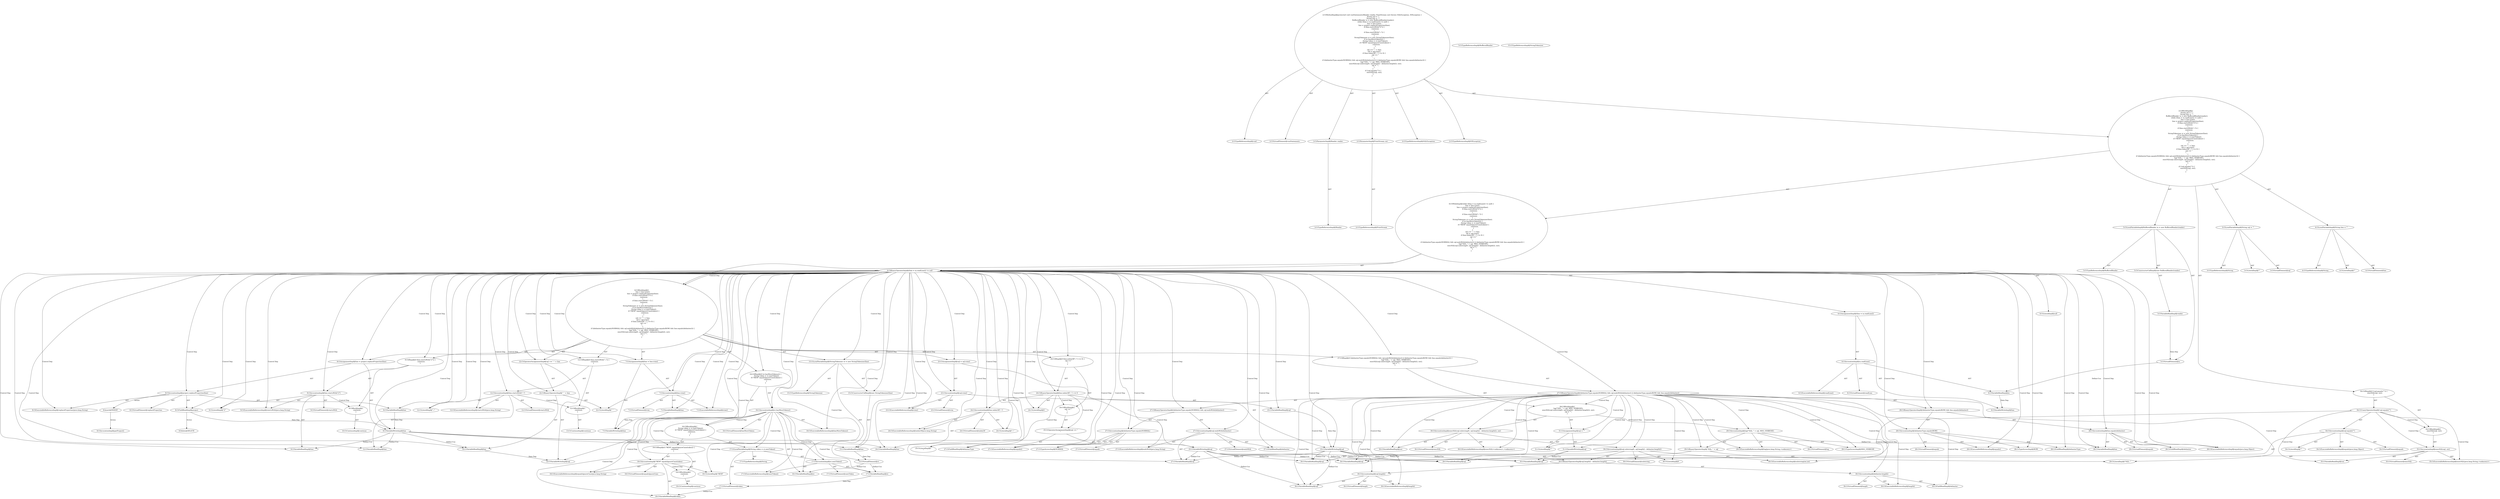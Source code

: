 digraph "runStatements#?,Reader,PrintStream" {
0 [label="2:CtTypeReferenceImpl@void" shape=ellipse]
1 [label="2:CtVirtualElement@runStatements" shape=ellipse]
2 [label="2:CtParameterImpl@Reader reader" shape=ellipse]
3 [label="2:CtTypeReferenceImpl@Reader" shape=ellipse]
4 [label="2:CtParameterImpl@PrintStream out" shape=ellipse]
5 [label="2:CtTypeReferenceImpl@PrintStream" shape=ellipse]
6 [label="2:CtTypeReferenceImpl@SQLException" shape=ellipse]
7 [label="2:CtTypeReferenceImpl@IOException" shape=ellipse]
8 [label="3:CtTypeReferenceImpl@String" shape=ellipse]
9 [label="3:CtLiteralImpl@\"\"" shape=ellipse]
10 [label="3:CtVirtualElement@sql" shape=ellipse]
11 [label="3:CtLocalVariableImpl@String sql = \"\"" shape=ellipse]
12 [label="4:CtTypeReferenceImpl@String" shape=ellipse]
13 [label="4:CtLiteralImpl@\"\"" shape=ellipse]
14 [label="4:CtVirtualElement@line" shape=ellipse]
15 [label="4:CtLocalVariableImpl@String line = \"\"" shape=ellipse]
16 [label="5:CtTypeReferenceImpl@BufferedReader" shape=ellipse]
17 [label="5:CtTypeReferenceImpl@BufferedReader" shape=ellipse]
18 [label="5:CtVariableReadImpl@reader" shape=ellipse]
19 [label="5:CtConstructorCallImpl@new BufferedReader(reader)" shape=ellipse]
20 [label="5:CtVirtualElement@in" shape=ellipse]
21 [label="5:CtLocalVariableImpl@BufferedReader in = new BufferedReader(reader)" shape=ellipse]
22 [label="6:CtVariableWriteImpl@line" shape=ellipse]
23 [label="6:CtExecutableReferenceImpl@readLine()" shape=ellipse]
24 [label="6:CtVirtualElement@readLine" shape=ellipse]
25 [label="6:CtVariableReadImpl@in" shape=ellipse]
26 [label="6:CtInvocationImpl@in.readLine()" shape=ellipse]
27 [label="6:CtAssignmentImpl@(line = in.readLine())" shape=ellipse]
28 [label="6:CtLiteralImpl@null" shape=ellipse]
29 [label="6:CtBinaryOperatorImpl@(line = in.readLine()) != null" shape=ellipse]
30 [label="7:CtVariableWriteImpl@line" shape=ellipse]
31 [label="7:CtExecutableReferenceImpl@trim()" shape=ellipse]
32 [label="7:CtVirtualElement@trim" shape=ellipse]
33 [label="7:CtVariableReadImpl@line" shape=ellipse]
34 [label="7:CtInvocationImpl@line.trim()" shape=ellipse]
35 [label="7:CtAssignmentImpl@line = line.trim()" shape=ellipse]
36 [label="8:CtVariableWriteImpl@line" shape=ellipse]
37 [label="8:CtExecutableReferenceImpl@replaceProperties(java.lang.String)" shape=ellipse]
38 [label="8:CtVirtualElement@replaceProperties" shape=ellipse]
39 [label="8:CtFieldReadImpl@project" shape=ellipse]
40 [label="8:CtVariableReadImpl@line" shape=ellipse]
41 [label="8:CtInvocationImpl@project.replaceProperties(line)" shape=ellipse]
42 [label="8:CtAssignmentImpl@line = project.replaceProperties(line)" shape=ellipse]
43 [label="9:CtExecutableReferenceImpl@startsWith(java.lang.String)" shape=ellipse]
44 [label="9:CtVirtualElement@startsWith" shape=ellipse]
45 [label="9:CtVariableReadImpl@line" shape=ellipse]
46 [label="9:CtLiteralImpl@\"//\"" shape=ellipse]
47 [label="9:CtInvocationImpl@line.startsWith(\"//\")" shape=ellipse]
48 [label="10:CtContinueImpl@continue" shape=ellipse]
49 [label="9:CtBlockImpl@\{
    continue;
\}" shape=ellipse]
50 [label="9:CtIfImpl@if (line.startsWith(\"//\")) \{
    continue;
\}" shape=ellipse]
51 [label="12:CtExecutableReferenceImpl@startsWith(java.lang.String)" shape=ellipse]
52 [label="12:CtVirtualElement@startsWith" shape=ellipse]
53 [label="12:CtVariableReadImpl@line" shape=ellipse]
54 [label="12:CtLiteralImpl@\"--\"" shape=ellipse]
55 [label="12:CtInvocationImpl@line.startsWith(\"--\")" shape=ellipse]
56 [label="13:CtContinueImpl@continue" shape=ellipse]
57 [label="12:CtBlockImpl@\{
    continue;
\}" shape=ellipse]
58 [label="12:CtIfImpl@if (line.startsWith(\"--\")) \{
    continue;
\}" shape=ellipse]
59 [label="15:CtTypeReferenceImpl@StringTokenizer" shape=ellipse]
60 [label="15:CtTypeReferenceImpl@StringTokenizer" shape=ellipse]
61 [label="15:CtVariableReadImpl@line" shape=ellipse]
62 [label="15:CtConstructorCallImpl@new StringTokenizer(line)" shape=ellipse]
63 [label="15:CtVirtualElement@st" shape=ellipse]
64 [label="15:CtLocalVariableImpl@StringTokenizer st = new StringTokenizer(line)" shape=ellipse]
65 [label="16:CtExecutableReferenceImpl@hasMoreTokens()" shape=ellipse]
66 [label="16:CtVirtualElement@hasMoreTokens" shape=ellipse]
67 [label="16:CtVariableReadImpl@st" shape=ellipse]
68 [label="16:CtInvocationImpl@st.hasMoreTokens()" shape=ellipse]
69 [label="17:CtTypeReferenceImpl@String" shape=ellipse]
70 [label="17:CtExecutableReferenceImpl@nextToken()" shape=ellipse]
71 [label="17:CtVirtualElement@nextToken" shape=ellipse]
72 [label="17:CtVariableReadImpl@st" shape=ellipse]
73 [label="17:CtInvocationImpl@st.nextToken()" shape=ellipse]
74 [label="17:CtVirtualElement@token" shape=ellipse]
75 [label="17:CtLocalVariableImpl@String token = st.nextToken()" shape=ellipse]
76 [label="18:CtExecutableReferenceImpl@equalsIgnoreCase(java.lang.String)" shape=ellipse]
77 [label="18:CtVirtualElement@equalsIgnoreCase" shape=ellipse]
78 [label="18:CtLiteralImpl@\"REM\"" shape=ellipse]
79 [label="18:CtVariableReadImpl@token" shape=ellipse]
80 [label="18:CtInvocationImpl@\"REM\".equalsIgnoreCase(token)" shape=ellipse]
81 [label="19:CtContinueImpl@continue" shape=ellipse]
82 [label="18:CtBlockImpl@\{
    continue;
\}" shape=ellipse]
83 [label="18:CtIfImpl@if (\"REM\".equalsIgnoreCase(token)) \{
    continue;
\}" shape=ellipse]
84 [label="16:CtBlockImpl@\{
    String token = st.nextToken();
    if (\"REM\".equalsIgnoreCase(token)) \{
        continue;
    \}
\}" shape=ellipse]
85 [label="16:CtIfImpl@if (st.hasMoreTokens()) \{
    String token = st.nextToken();
    if (\"REM\".equalsIgnoreCase(token)) \{
        continue;
    \}
\}" shape=ellipse]
86 [label="22:CtVariableWriteImpl@sql" shape=ellipse]
87 [label="22:CtLiteralImpl@\" \"" shape=ellipse]
88 [label="22:CtVariableReadImpl@line" shape=ellipse]
89 [label="22:CtBinaryOperatorImpl@\" \" + line" shape=ellipse]
90 [label="22:CtOperatorAssignmentImpl@sql += \" \" + line" shape=ellipse]
91 [label="23:CtVariableWriteImpl@sql" shape=ellipse]
92 [label="23:CtExecutableReferenceImpl@trim()" shape=ellipse]
93 [label="23:CtVirtualElement@trim" shape=ellipse]
94 [label="23:CtVariableReadImpl@sql" shape=ellipse]
95 [label="23:CtInvocationImpl@sql.trim()" shape=ellipse]
96 [label="23:CtAssignmentImpl@sql = sql.trim()" shape=ellipse]
97 [label="24:CtExecutableReferenceImpl@indexOf(java.lang.String)" shape=ellipse]
98 [label="24:CtVirtualElement@indexOf" shape=ellipse]
99 [label="24:CtVariableReadImpl@line" shape=ellipse]
100 [label="24:CtLiteralImpl@\"--\"" shape=ellipse]
101 [label="24:CtInvocationImpl@line.indexOf(\"--\")" shape=ellipse]
102 [label="24:CtLiteralImpl@0" shape=ellipse]
103 [label="24:CtBinaryOperatorImpl@line.indexOf(\"--\") >= 0" shape=ellipse]
104 [label="25:CtVariableWriteImpl@sql" shape=ellipse]
105 [label="25:CtLiteralImpl@\"\n\"" shape=ellipse]
106 [label="25:CtOperatorAssignmentImpl@sql += \"\n\"" shape=ellipse]
107 [label="24:CtBlockImpl@\{
    sql += \"\n\";
\}" shape=ellipse]
108 [label="24:CtIfImpl@if (line.indexOf(\"--\") >= 0) \{
    sql += \"\n\";
\}" shape=ellipse]
109 [label="27:CtExecutableReferenceImpl@equals()" shape=ellipse]
110 [label="27:CtVirtualElement@equals" shape=ellipse]
111 [label="27:CtFieldReadImpl@delimiterType" shape=ellipse]
112 [label="27:CtTypeAccessImpl@NORMAL" shape=ellipse]
113 [label="27:CtInvocationImpl@delimiterType.equals(NORMAL)" shape=ellipse]
114 [label="27:CtExecutableReferenceImpl@endsWith(java.lang.String)" shape=ellipse]
115 [label="27:CtVirtualElement@endsWith" shape=ellipse]
116 [label="27:CtVariableReadImpl@sql" shape=ellipse]
117 [label="27:CtFieldReadImpl@delimiter" shape=ellipse]
118 [label="27:CtInvocationImpl@sql.endsWith(delimiter)" shape=ellipse]
119 [label="27:CtBinaryOperatorImpl@(delimiterType.equals(NORMAL) && sql.endsWith(delimiter))" shape=ellipse]
120 [label="28:CtExecutableReferenceImpl@equals()" shape=ellipse]
121 [label="28:CtVirtualElement@equals" shape=ellipse]
122 [label="28:CtFieldReadImpl@delimiterType" shape=ellipse]
123 [label="28:CtTypeAccessImpl@ROW" shape=ellipse]
124 [label="28:CtInvocationImpl@delimiterType.equals(ROW)" shape=ellipse]
125 [label="28:CtExecutableReferenceImpl@equals(java.lang.Object)" shape=ellipse]
126 [label="28:CtVirtualElement@equals" shape=ellipse]
127 [label="28:CtVariableReadImpl@line" shape=ellipse]
128 [label="28:CtFieldReadImpl@delimiter" shape=ellipse]
129 [label="28:CtInvocationImpl@line.equals(delimiter)" shape=ellipse]
130 [label="28:CtBinaryOperatorImpl@(delimiterType.equals(ROW) && line.equals(delimiter))" shape=ellipse]
131 [label="27:CtBinaryOperatorImpl@(delimiterType.equals(NORMAL) && sql.endsWith(delimiter)) || (delimiterType.equals(ROW) && line.equals(delimiter))" shape=ellipse]
132 [label="29:CtExecutableReferenceImpl@log(java.lang.String,<unknown>)" shape=ellipse]
133 [label="29:CtVirtualElement@log" shape=ellipse]
134 [label="29:CtLiteralImpl@\"SQL: \"" shape=ellipse]
135 [label="29:CtVariableReadImpl@sql" shape=ellipse]
136 [label="29:CtBinaryOperatorImpl@\"SQL: \" + sql" shape=ellipse]
137 [label="29:CtTypeAccessImpl@MSG_VERBOSE" shape=ellipse]
138 [label="29:CtInvocationImpl@log(\"SQL: \" + sql, MSG_VERBOSE)" shape=ellipse]
139 [label="30:CtExecutableReferenceImpl@execSQL(<unknown>,<unknown>)" shape=ellipse]
140 [label="30:CtVirtualElement@execSQL" shape=ellipse]
141 [label="30:CtExecutableReferenceImpl@substring(int,int)" shape=ellipse]
142 [label="30:CtVirtualElement@substring" shape=ellipse]
143 [label="30:CtVariableReadImpl@sql" shape=ellipse]
144 [label="30:CtLiteralImpl@0" shape=ellipse]
145 [label="30:CtExecutableReferenceImpl@length()" shape=ellipse]
146 [label="30:CtVirtualElement@length" shape=ellipse]
147 [label="30:CtVariableReadImpl@sql" shape=ellipse]
148 [label="30:CtInvocationImpl@sql.length()" shape=ellipse]
149 [label="30:CtExecutableReferenceImpl@length()" shape=ellipse]
150 [label="30:CtVirtualElement@length" shape=ellipse]
151 [label="30:CtFieldReadImpl@delimiter" shape=ellipse]
152 [label="30:CtInvocationImpl@delimiter.length()" shape=ellipse]
153 [label="30:CtBinaryOperatorImpl@sql.length() - delimiter.length()" shape=ellipse]
154 [label="30:CtInvocationImpl@sql.substring(0, sql.length() - delimiter.length())" shape=ellipse]
155 [label="30:CtVariableReadImpl@out" shape=ellipse]
156 [label="30:CtInvocationImpl@execSQL(sql.substring(0, sql.length() - delimiter.length()), out)" shape=ellipse]
157 [label="31:CtVariableWriteImpl@sql" shape=ellipse]
158 [label="31:CtLiteralImpl@\"\"" shape=ellipse]
159 [label="31:CtAssignmentImpl@sql = \"\"" shape=ellipse]
160 [label="28:CtBlockImpl@\{
    log(\"SQL: \" + sql, MSG_VERBOSE);
    execSQL(sql.substring(0, sql.length() - delimiter.length()), out);
    sql = \"\";
\}" shape=ellipse]
161 [label="27:CtIfImpl@if ((delimiterType.equals(NORMAL) && sql.endsWith(delimiter)) || (delimiterType.equals(ROW) && line.equals(delimiter))) \{
    log(\"SQL: \" + sql, MSG_VERBOSE);
    execSQL(sql.substring(0, sql.length() - delimiter.length()), out);
    sql = \"\";
\}" shape=ellipse]
162 [label="6:CtBlockImpl@\{
    line = line.trim();
    line = project.replaceProperties(line);
    if (line.startsWith(\"//\")) \{
        continue;
    \}
    if (line.startsWith(\"--\")) \{
        continue;
    \}
    StringTokenizer st = new StringTokenizer(line);
    if (st.hasMoreTokens()) \{
        String token = st.nextToken();
        if (\"REM\".equalsIgnoreCase(token)) \{
            continue;
        \}
    \}
    sql += \" \" + line;
    sql = sql.trim();
    if (line.indexOf(\"--\") >= 0) \{
        sql += \"\n\";
    \}
    if ((delimiterType.equals(NORMAL) && sql.endsWith(delimiter)) || (delimiterType.equals(ROW) && line.equals(delimiter))) \{
        log(\"SQL: \" + sql, MSG_VERBOSE);
        execSQL(sql.substring(0, sql.length() - delimiter.length()), out);
        sql = \"\";
    \}
\}" shape=ellipse]
163 [label="6:CtWhileImpl@while ((line = in.readLine()) != null) \{
    line = line.trim();
    line = project.replaceProperties(line);
    if (line.startsWith(\"//\")) \{
        continue;
    \}
    if (line.startsWith(\"--\")) \{
        continue;
    \}
    StringTokenizer st = new StringTokenizer(line);
    if (st.hasMoreTokens()) \{
        String token = st.nextToken();
        if (\"REM\".equalsIgnoreCase(token)) \{
            continue;
        \}
    \}
    sql += \" \" + line;
    sql = sql.trim();
    if (line.indexOf(\"--\") >= 0) \{
        sql += \"\n\";
    \}
    if ((delimiterType.equals(NORMAL) && sql.endsWith(delimiter)) || (delimiterType.equals(ROW) && line.equals(delimiter))) \{
        log(\"SQL: \" + sql, MSG_VERBOSE);
        execSQL(sql.substring(0, sql.length() - delimiter.length()), out);
        sql = \"\";
    \}
\} " shape=ellipse]
164 [label="34:CtExecutableReferenceImpl@equals(java.lang.Object)" shape=ellipse]
165 [label="34:CtVirtualElement@equals" shape=ellipse]
166 [label="34:CtVariableReadImpl@sql" shape=ellipse]
167 [label="34:CtLiteralImpl@\"\"" shape=ellipse]
168 [label="34:CtInvocationImpl@sql.equals(\"\")" shape=ellipse]
169 [label="34:CtUnaryOperatorImpl@!sql.equals(\"\")" shape=ellipse]
170 [label="35:CtExecutableReferenceImpl@execSQL(java.lang.String,<unknown>)" shape=ellipse]
171 [label="35:CtVirtualElement@execSQL" shape=ellipse]
172 [label="35:CtVariableReadImpl@sql" shape=ellipse]
173 [label="35:CtVariableReadImpl@out" shape=ellipse]
174 [label="35:CtInvocationImpl@execSQL(sql, out)" shape=ellipse]
175 [label="34:CtBlockImpl@\{
    execSQL(sql, out);
\}" shape=ellipse]
176 [label="34:CtIfImpl@if (!sql.equals(\"\")) \{
    execSQL(sql, out);
\}" shape=ellipse]
177 [label="2:CtBlockImpl@\{
    String sql = \"\";
    String line = \"\";
    BufferedReader in = new BufferedReader(reader);
    while ((line = in.readLine()) != null) \{
        line = line.trim();
        line = project.replaceProperties(line);
        if (line.startsWith(\"//\")) \{
            continue;
        \}
        if (line.startsWith(\"--\")) \{
            continue;
        \}
        StringTokenizer st = new StringTokenizer(line);
        if (st.hasMoreTokens()) \{
            String token = st.nextToken();
            if (\"REM\".equalsIgnoreCase(token)) \{
                continue;
            \}
        \}
        sql += \" \" + line;
        sql = sql.trim();
        if (line.indexOf(\"--\") >= 0) \{
            sql += \"\n\";
        \}
        if ((delimiterType.equals(NORMAL) && sql.endsWith(delimiter)) || (delimiterType.equals(ROW) && line.equals(delimiter))) \{
            log(\"SQL: \" + sql, MSG_VERBOSE);
            execSQL(sql.substring(0, sql.length() - delimiter.length()), out);
            sql = \"\";
        \}
    \} 
    if (!sql.equals(\"\")) \{
        execSQL(sql, out);
    \}
\}" shape=ellipse]
178 [label="2:CtMethodImpl@protected void runStatements(Reader reader, PrintStream out) throws SQLException, IOException \{
    String sql = \"\";
    String line = \"\";
    BufferedReader in = new BufferedReader(reader);
    while ((line = in.readLine()) != null) \{
        line = line.trim();
        line = project.replaceProperties(line);
        if (line.startsWith(\"//\")) \{
            continue;
        \}
        if (line.startsWith(\"--\")) \{
            continue;
        \}
        StringTokenizer st = new StringTokenizer(line);
        if (st.hasMoreTokens()) \{
            String token = st.nextToken();
            if (\"REM\".equalsIgnoreCase(token)) \{
                continue;
            \}
        \}
        sql += \" \" + line;
        sql = sql.trim();
        if (line.indexOf(\"--\") >= 0) \{
            sql += \"\n\";
        \}
        if ((delimiterType.equals(NORMAL) && sql.endsWith(delimiter)) || (delimiterType.equals(ROW) && line.equals(delimiter))) \{
            log(\"SQL: \" + sql, MSG_VERBOSE);
            execSQL(sql.substring(0, sql.length() - delimiter.length()), out);
            sql = \"\";
        \}
    \} 
    if (!sql.equals(\"\")) \{
        execSQL(sql, out);
    \}
\}" shape=ellipse]
179 [label="8:Delete@DELETE" shape=ellipse]
180 [label="8:Insert@INSERT" shape=ellipse]
181 [label="8:CtInvocationImpl@getProject()" shape=ellipse]
2 -> 3 [label="AST"];
4 -> 5 [label="AST"];
11 -> 10 [label="AST"];
11 -> 8 [label="AST"];
11 -> 9 [label="AST"];
15 -> 14 [label="AST"];
15 -> 12 [label="AST"];
15 -> 13 [label="AST"];
18 -> 20 [label="Data Dep"];
19 -> 18 [label="AST"];
20 -> 25 [label="Define-Use"];
21 -> 20 [label="AST"];
21 -> 16 [label="AST"];
21 -> 19 [label="AST"];
25 -> 22 [label="Data Dep"];
26 -> 24 [label="AST"];
26 -> 25 [label="AST"];
26 -> 23 [label="AST"];
27 -> 22 [label="AST"];
27 -> 26 [label="AST"];
29 -> 27 [label="AST"];
29 -> 28 [label="AST"];
29 -> 162 [label="Control Dep"];
29 -> 35 [label="Control Dep"];
29 -> 30 [label="Control Dep"];
29 -> 34 [label="Control Dep"];
29 -> 31 [label="Control Dep"];
29 -> 33 [label="Control Dep"];
29 -> 42 [label="Control Dep"];
29 -> 36 [label="Control Dep"];
29 -> 41 [label="Control Dep"];
29 -> 37 [label="Control Dep"];
29 -> 39 [label="Control Dep"];
29 -> 40 [label="Control Dep"];
29 -> 50 [label="Control Dep"];
29 -> 47 [label="Control Dep"];
29 -> 43 [label="Control Dep"];
29 -> 45 [label="Control Dep"];
29 -> 46 [label="Control Dep"];
29 -> 58 [label="Control Dep"];
29 -> 55 [label="Control Dep"];
29 -> 51 [label="Control Dep"];
29 -> 53 [label="Control Dep"];
29 -> 54 [label="Control Dep"];
29 -> 64 [label="Control Dep"];
29 -> 62 [label="Control Dep"];
29 -> 61 [label="Control Dep"];
29 -> 85 [label="Control Dep"];
29 -> 68 [label="Control Dep"];
29 -> 65 [label="Control Dep"];
29 -> 67 [label="Control Dep"];
29 -> 90 [label="Control Dep"];
29 -> 86 [label="Control Dep"];
29 -> 89 [label="Control Dep"];
29 -> 87 [label="Control Dep"];
29 -> 88 [label="Control Dep"];
29 -> 96 [label="Control Dep"];
29 -> 91 [label="Control Dep"];
29 -> 95 [label="Control Dep"];
29 -> 92 [label="Control Dep"];
29 -> 94 [label="Control Dep"];
29 -> 108 [label="Control Dep"];
29 -> 103 [label="Control Dep"];
29 -> 101 [label="Control Dep"];
29 -> 97 [label="Control Dep"];
29 -> 99 [label="Control Dep"];
29 -> 100 [label="Control Dep"];
29 -> 102 [label="Control Dep"];
29 -> 161 [label="Control Dep"];
29 -> 131 [label="Control Dep"];
29 -> 119 [label="Control Dep"];
29 -> 113 [label="Control Dep"];
29 -> 109 [label="Control Dep"];
29 -> 111 [label="Control Dep"];
29 -> 112 [label="Control Dep"];
29 -> 118 [label="Control Dep"];
29 -> 114 [label="Control Dep"];
29 -> 116 [label="Control Dep"];
29 -> 117 [label="Control Dep"];
29 -> 130 [label="Control Dep"];
29 -> 124 [label="Control Dep"];
29 -> 120 [label="Control Dep"];
29 -> 122 [label="Control Dep"];
29 -> 123 [label="Control Dep"];
29 -> 129 [label="Control Dep"];
29 -> 125 [label="Control Dep"];
29 -> 127 [label="Control Dep"];
29 -> 128 [label="Control Dep"];
33 -> 30 [label="Data Dep"];
34 -> 32 [label="AST"];
34 -> 33 [label="AST"];
34 -> 31 [label="AST"];
35 -> 30 [label="AST"];
35 -> 34 [label="AST"];
36 -> 45 [label="Define-Use"];
36 -> 53 [label="Define-Use"];
36 -> 61 [label="Define-Use"];
36 -> 88 [label="Define-Use"];
36 -> 99 [label="Define-Use"];
36 -> 127 [label="Define-Use"];
39 -> 36 [label="Data Dep"];
39 -> 179 [label="Action"];
40 -> 36 [label="Data Dep"];
41 -> 38 [label="AST"];
41 -> 39 [label="AST"];
41 -> 37 [label="AST"];
41 -> 40 [label="AST"];
41 -> 180 [label="Action"];
42 -> 36 [label="AST"];
42 -> 41 [label="AST"];
47 -> 44 [label="AST"];
47 -> 45 [label="AST"];
47 -> 43 [label="AST"];
47 -> 46 [label="AST"];
47 -> 49 [label="Control Dep"];
49 -> 48 [label="AST"];
50 -> 47 [label="AST"];
50 -> 49 [label="AST"];
55 -> 52 [label="AST"];
55 -> 53 [label="AST"];
55 -> 51 [label="AST"];
55 -> 54 [label="AST"];
55 -> 57 [label="Control Dep"];
57 -> 56 [label="AST"];
58 -> 55 [label="AST"];
58 -> 57 [label="AST"];
61 -> 63 [label="Data Dep"];
62 -> 61 [label="AST"];
63 -> 67 [label="Define-Use"];
63 -> 72 [label="Define-Use"];
64 -> 63 [label="AST"];
64 -> 59 [label="AST"];
64 -> 62 [label="AST"];
68 -> 66 [label="AST"];
68 -> 67 [label="AST"];
68 -> 65 [label="AST"];
68 -> 84 [label="Control Dep"];
68 -> 75 [label="Control Dep"];
68 -> 73 [label="Control Dep"];
68 -> 70 [label="Control Dep"];
68 -> 72 [label="Control Dep"];
68 -> 83 [label="Control Dep"];
68 -> 80 [label="Control Dep"];
68 -> 76 [label="Control Dep"];
68 -> 78 [label="Control Dep"];
68 -> 79 [label="Control Dep"];
72 -> 74 [label="Data Dep"];
73 -> 71 [label="AST"];
73 -> 72 [label="AST"];
73 -> 70 [label="AST"];
74 -> 79 [label="Define-Use"];
75 -> 74 [label="AST"];
75 -> 69 [label="AST"];
75 -> 73 [label="AST"];
80 -> 77 [label="AST"];
80 -> 78 [label="AST"];
80 -> 76 [label="AST"];
80 -> 79 [label="AST"];
80 -> 82 [label="Control Dep"];
82 -> 81 [label="AST"];
83 -> 80 [label="AST"];
83 -> 82 [label="AST"];
84 -> 75 [label="AST"];
84 -> 83 [label="AST"];
85 -> 68 [label="AST"];
85 -> 84 [label="AST"];
88 -> 86 [label="Data Dep"];
89 -> 87 [label="AST"];
89 -> 88 [label="AST"];
90 -> 86 [label="AST"];
90 -> 89 [label="AST"];
91 -> 116 [label="Define-Use"];
91 -> 135 [label="Define-Use"];
91 -> 143 [label="Define-Use"];
91 -> 147 [label="Define-Use"];
91 -> 166 [label="Define-Use"];
91 -> 172 [label="Define-Use"];
94 -> 91 [label="Data Dep"];
95 -> 93 [label="AST"];
95 -> 94 [label="AST"];
95 -> 92 [label="AST"];
96 -> 91 [label="AST"];
96 -> 95 [label="AST"];
101 -> 98 [label="AST"];
101 -> 99 [label="AST"];
101 -> 97 [label="AST"];
101 -> 100 [label="AST"];
103 -> 101 [label="AST"];
103 -> 102 [label="AST"];
103 -> 107 [label="Control Dep"];
103 -> 106 [label="Control Dep"];
103 -> 104 [label="Control Dep"];
103 -> 105 [label="Control Dep"];
104 -> 116 [label="Define-Use"];
104 -> 135 [label="Define-Use"];
104 -> 143 [label="Define-Use"];
104 -> 147 [label="Define-Use"];
104 -> 166 [label="Define-Use"];
104 -> 172 [label="Define-Use"];
106 -> 104 [label="AST"];
106 -> 105 [label="AST"];
107 -> 106 [label="AST"];
108 -> 103 [label="AST"];
108 -> 107 [label="AST"];
113 -> 110 [label="AST"];
113 -> 111 [label="AST"];
113 -> 109 [label="AST"];
113 -> 112 [label="AST"];
118 -> 115 [label="AST"];
118 -> 116 [label="AST"];
118 -> 114 [label="AST"];
118 -> 117 [label="AST"];
119 -> 113 [label="AST"];
119 -> 118 [label="AST"];
124 -> 121 [label="AST"];
124 -> 122 [label="AST"];
124 -> 120 [label="AST"];
124 -> 123 [label="AST"];
129 -> 126 [label="AST"];
129 -> 127 [label="AST"];
129 -> 125 [label="AST"];
129 -> 128 [label="AST"];
130 -> 124 [label="AST"];
130 -> 129 [label="AST"];
131 -> 119 [label="AST"];
131 -> 130 [label="AST"];
131 -> 160 [label="Control Dep"];
131 -> 138 [label="Control Dep"];
131 -> 132 [label="Control Dep"];
131 -> 136 [label="Control Dep"];
131 -> 134 [label="Control Dep"];
131 -> 135 [label="Control Dep"];
131 -> 137 [label="Control Dep"];
131 -> 156 [label="Control Dep"];
131 -> 139 [label="Control Dep"];
131 -> 154 [label="Control Dep"];
131 -> 141 [label="Control Dep"];
131 -> 143 [label="Control Dep"];
131 -> 144 [label="Control Dep"];
131 -> 153 [label="Control Dep"];
131 -> 148 [label="Control Dep"];
131 -> 145 [label="Control Dep"];
131 -> 147 [label="Control Dep"];
131 -> 152 [label="Control Dep"];
131 -> 149 [label="Control Dep"];
131 -> 151 [label="Control Dep"];
131 -> 155 [label="Control Dep"];
131 -> 159 [label="Control Dep"];
131 -> 157 [label="Control Dep"];
131 -> 158 [label="Control Dep"];
136 -> 134 [label="AST"];
136 -> 135 [label="AST"];
138 -> 133 [label="AST"];
138 -> 132 [label="AST"];
138 -> 136 [label="AST"];
138 -> 137 [label="AST"];
148 -> 146 [label="AST"];
148 -> 147 [label="AST"];
148 -> 145 [label="AST"];
152 -> 150 [label="AST"];
152 -> 151 [label="AST"];
152 -> 149 [label="AST"];
153 -> 148 [label="AST"];
153 -> 152 [label="AST"];
154 -> 142 [label="AST"];
154 -> 143 [label="AST"];
154 -> 141 [label="AST"];
154 -> 144 [label="AST"];
154 -> 153 [label="AST"];
156 -> 140 [label="AST"];
156 -> 139 [label="AST"];
156 -> 154 [label="AST"];
156 -> 155 [label="AST"];
157 -> 166 [label="Define-Use"];
157 -> 172 [label="Define-Use"];
159 -> 157 [label="AST"];
159 -> 158 [label="AST"];
160 -> 138 [label="AST"];
160 -> 156 [label="AST"];
160 -> 159 [label="AST"];
161 -> 131 [label="AST"];
161 -> 160 [label="AST"];
162 -> 35 [label="AST"];
162 -> 42 [label="AST"];
162 -> 50 [label="AST"];
162 -> 58 [label="AST"];
162 -> 64 [label="AST"];
162 -> 85 [label="AST"];
162 -> 90 [label="AST"];
162 -> 96 [label="AST"];
162 -> 108 [label="AST"];
162 -> 161 [label="AST"];
163 -> 29 [label="AST"];
163 -> 162 [label="AST"];
168 -> 165 [label="AST"];
168 -> 166 [label="AST"];
168 -> 164 [label="AST"];
168 -> 167 [label="AST"];
169 -> 168 [label="AST"];
169 -> 175 [label="Control Dep"];
169 -> 174 [label="Control Dep"];
169 -> 170 [label="Control Dep"];
169 -> 172 [label="Control Dep"];
169 -> 173 [label="Control Dep"];
174 -> 171 [label="AST"];
174 -> 170 [label="AST"];
174 -> 172 [label="AST"];
174 -> 173 [label="AST"];
175 -> 174 [label="AST"];
176 -> 169 [label="AST"];
176 -> 175 [label="AST"];
177 -> 11 [label="AST"];
177 -> 15 [label="AST"];
177 -> 21 [label="AST"];
177 -> 163 [label="AST"];
177 -> 176 [label="AST"];
178 -> 1 [label="AST"];
178 -> 0 [label="AST"];
178 -> 2 [label="AST"];
178 -> 4 [label="AST"];
178 -> 6 [label="AST"];
178 -> 7 [label="AST"];
178 -> 177 [label="AST"];
180 -> 181 [label="Action"];
}